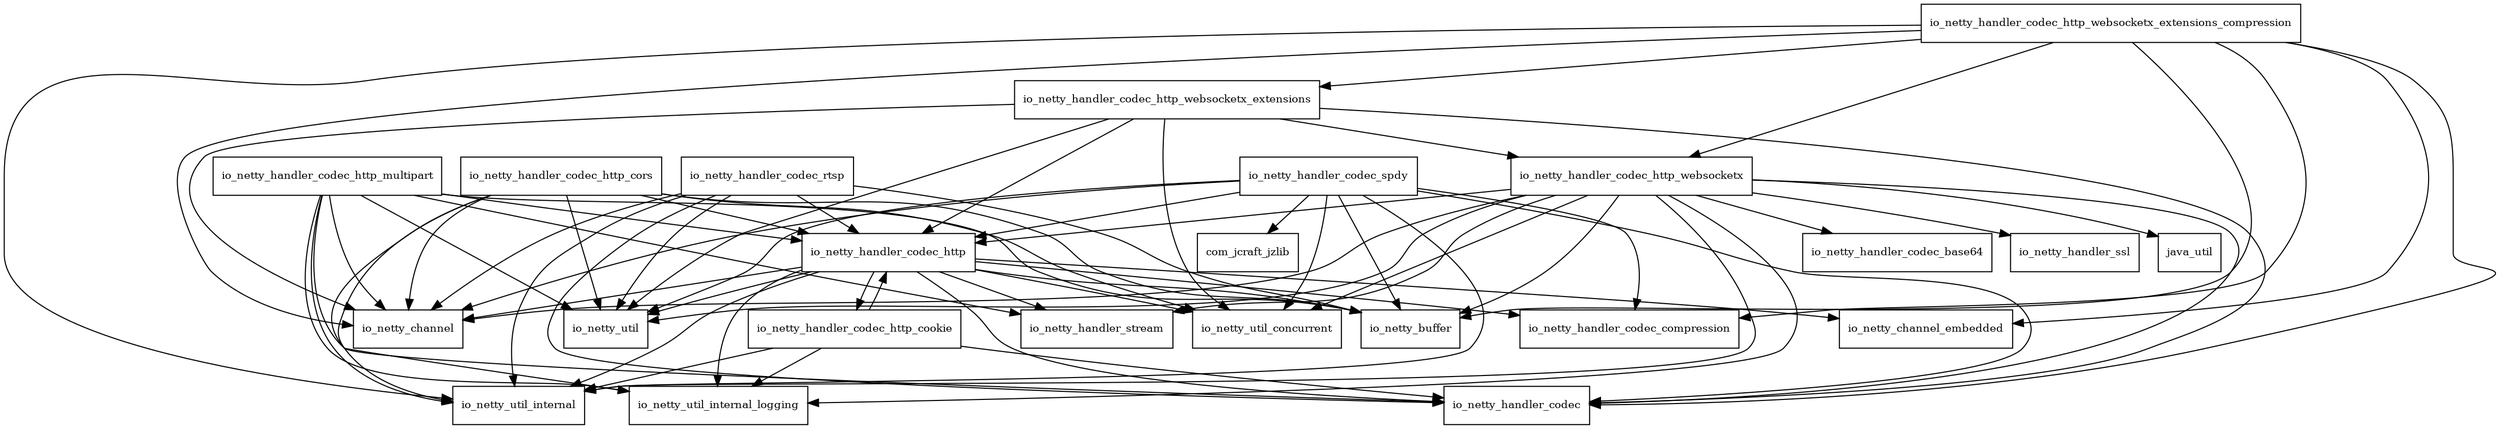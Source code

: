 digraph netty_codec_http_4_1_38_Final_package_dependencies {
  node [shape = box, fontsize=10.0];
  io_netty_handler_codec_http -> io_netty_buffer;
  io_netty_handler_codec_http -> io_netty_channel;
  io_netty_handler_codec_http -> io_netty_channel_embedded;
  io_netty_handler_codec_http -> io_netty_handler_codec;
  io_netty_handler_codec_http -> io_netty_handler_codec_compression;
  io_netty_handler_codec_http -> io_netty_handler_codec_http_cookie;
  io_netty_handler_codec_http -> io_netty_handler_stream;
  io_netty_handler_codec_http -> io_netty_util;
  io_netty_handler_codec_http -> io_netty_util_concurrent;
  io_netty_handler_codec_http -> io_netty_util_internal;
  io_netty_handler_codec_http -> io_netty_util_internal_logging;
  io_netty_handler_codec_http_cookie -> io_netty_handler_codec;
  io_netty_handler_codec_http_cookie -> io_netty_handler_codec_http;
  io_netty_handler_codec_http_cookie -> io_netty_util_internal;
  io_netty_handler_codec_http_cookie -> io_netty_util_internal_logging;
  io_netty_handler_codec_http_cors -> io_netty_buffer;
  io_netty_handler_codec_http_cors -> io_netty_channel;
  io_netty_handler_codec_http_cors -> io_netty_handler_codec_http;
  io_netty_handler_codec_http_cors -> io_netty_util;
  io_netty_handler_codec_http_cors -> io_netty_util_concurrent;
  io_netty_handler_codec_http_cors -> io_netty_util_internal;
  io_netty_handler_codec_http_cors -> io_netty_util_internal_logging;
  io_netty_handler_codec_http_multipart -> io_netty_buffer;
  io_netty_handler_codec_http_multipart -> io_netty_channel;
  io_netty_handler_codec_http_multipart -> io_netty_handler_codec;
  io_netty_handler_codec_http_multipart -> io_netty_handler_codec_http;
  io_netty_handler_codec_http_multipart -> io_netty_handler_stream;
  io_netty_handler_codec_http_multipart -> io_netty_util;
  io_netty_handler_codec_http_multipart -> io_netty_util_internal;
  io_netty_handler_codec_http_multipart -> io_netty_util_internal_logging;
  io_netty_handler_codec_http_websocketx -> io_netty_buffer;
  io_netty_handler_codec_http_websocketx -> io_netty_channel;
  io_netty_handler_codec_http_websocketx -> io_netty_handler_codec;
  io_netty_handler_codec_http_websocketx -> io_netty_handler_codec_base64;
  io_netty_handler_codec_http_websocketx -> io_netty_handler_codec_http;
  io_netty_handler_codec_http_websocketx -> io_netty_handler_ssl;
  io_netty_handler_codec_http_websocketx -> io_netty_handler_stream;
  io_netty_handler_codec_http_websocketx -> io_netty_util;
  io_netty_handler_codec_http_websocketx -> io_netty_util_concurrent;
  io_netty_handler_codec_http_websocketx -> io_netty_util_internal;
  io_netty_handler_codec_http_websocketx -> io_netty_util_internal_logging;
  io_netty_handler_codec_http_websocketx -> java_util;
  io_netty_handler_codec_http_websocketx_extensions -> io_netty_channel;
  io_netty_handler_codec_http_websocketx_extensions -> io_netty_handler_codec;
  io_netty_handler_codec_http_websocketx_extensions -> io_netty_handler_codec_http;
  io_netty_handler_codec_http_websocketx_extensions -> io_netty_handler_codec_http_websocketx;
  io_netty_handler_codec_http_websocketx_extensions -> io_netty_util;
  io_netty_handler_codec_http_websocketx_extensions -> io_netty_util_concurrent;
  io_netty_handler_codec_http_websocketx_extensions_compression -> io_netty_buffer;
  io_netty_handler_codec_http_websocketx_extensions_compression -> io_netty_channel;
  io_netty_handler_codec_http_websocketx_extensions_compression -> io_netty_channel_embedded;
  io_netty_handler_codec_http_websocketx_extensions_compression -> io_netty_handler_codec;
  io_netty_handler_codec_http_websocketx_extensions_compression -> io_netty_handler_codec_compression;
  io_netty_handler_codec_http_websocketx_extensions_compression -> io_netty_handler_codec_http_websocketx;
  io_netty_handler_codec_http_websocketx_extensions_compression -> io_netty_handler_codec_http_websocketx_extensions;
  io_netty_handler_codec_http_websocketx_extensions_compression -> io_netty_util_internal;
  io_netty_handler_codec_rtsp -> io_netty_buffer;
  io_netty_handler_codec_rtsp -> io_netty_channel;
  io_netty_handler_codec_rtsp -> io_netty_handler_codec;
  io_netty_handler_codec_rtsp -> io_netty_handler_codec_http;
  io_netty_handler_codec_rtsp -> io_netty_util;
  io_netty_handler_codec_rtsp -> io_netty_util_internal;
  io_netty_handler_codec_spdy -> com_jcraft_jzlib;
  io_netty_handler_codec_spdy -> io_netty_buffer;
  io_netty_handler_codec_spdy -> io_netty_channel;
  io_netty_handler_codec_spdy -> io_netty_handler_codec;
  io_netty_handler_codec_spdy -> io_netty_handler_codec_compression;
  io_netty_handler_codec_spdy -> io_netty_handler_codec_http;
  io_netty_handler_codec_spdy -> io_netty_util;
  io_netty_handler_codec_spdy -> io_netty_util_concurrent;
  io_netty_handler_codec_spdy -> io_netty_util_internal;
}
